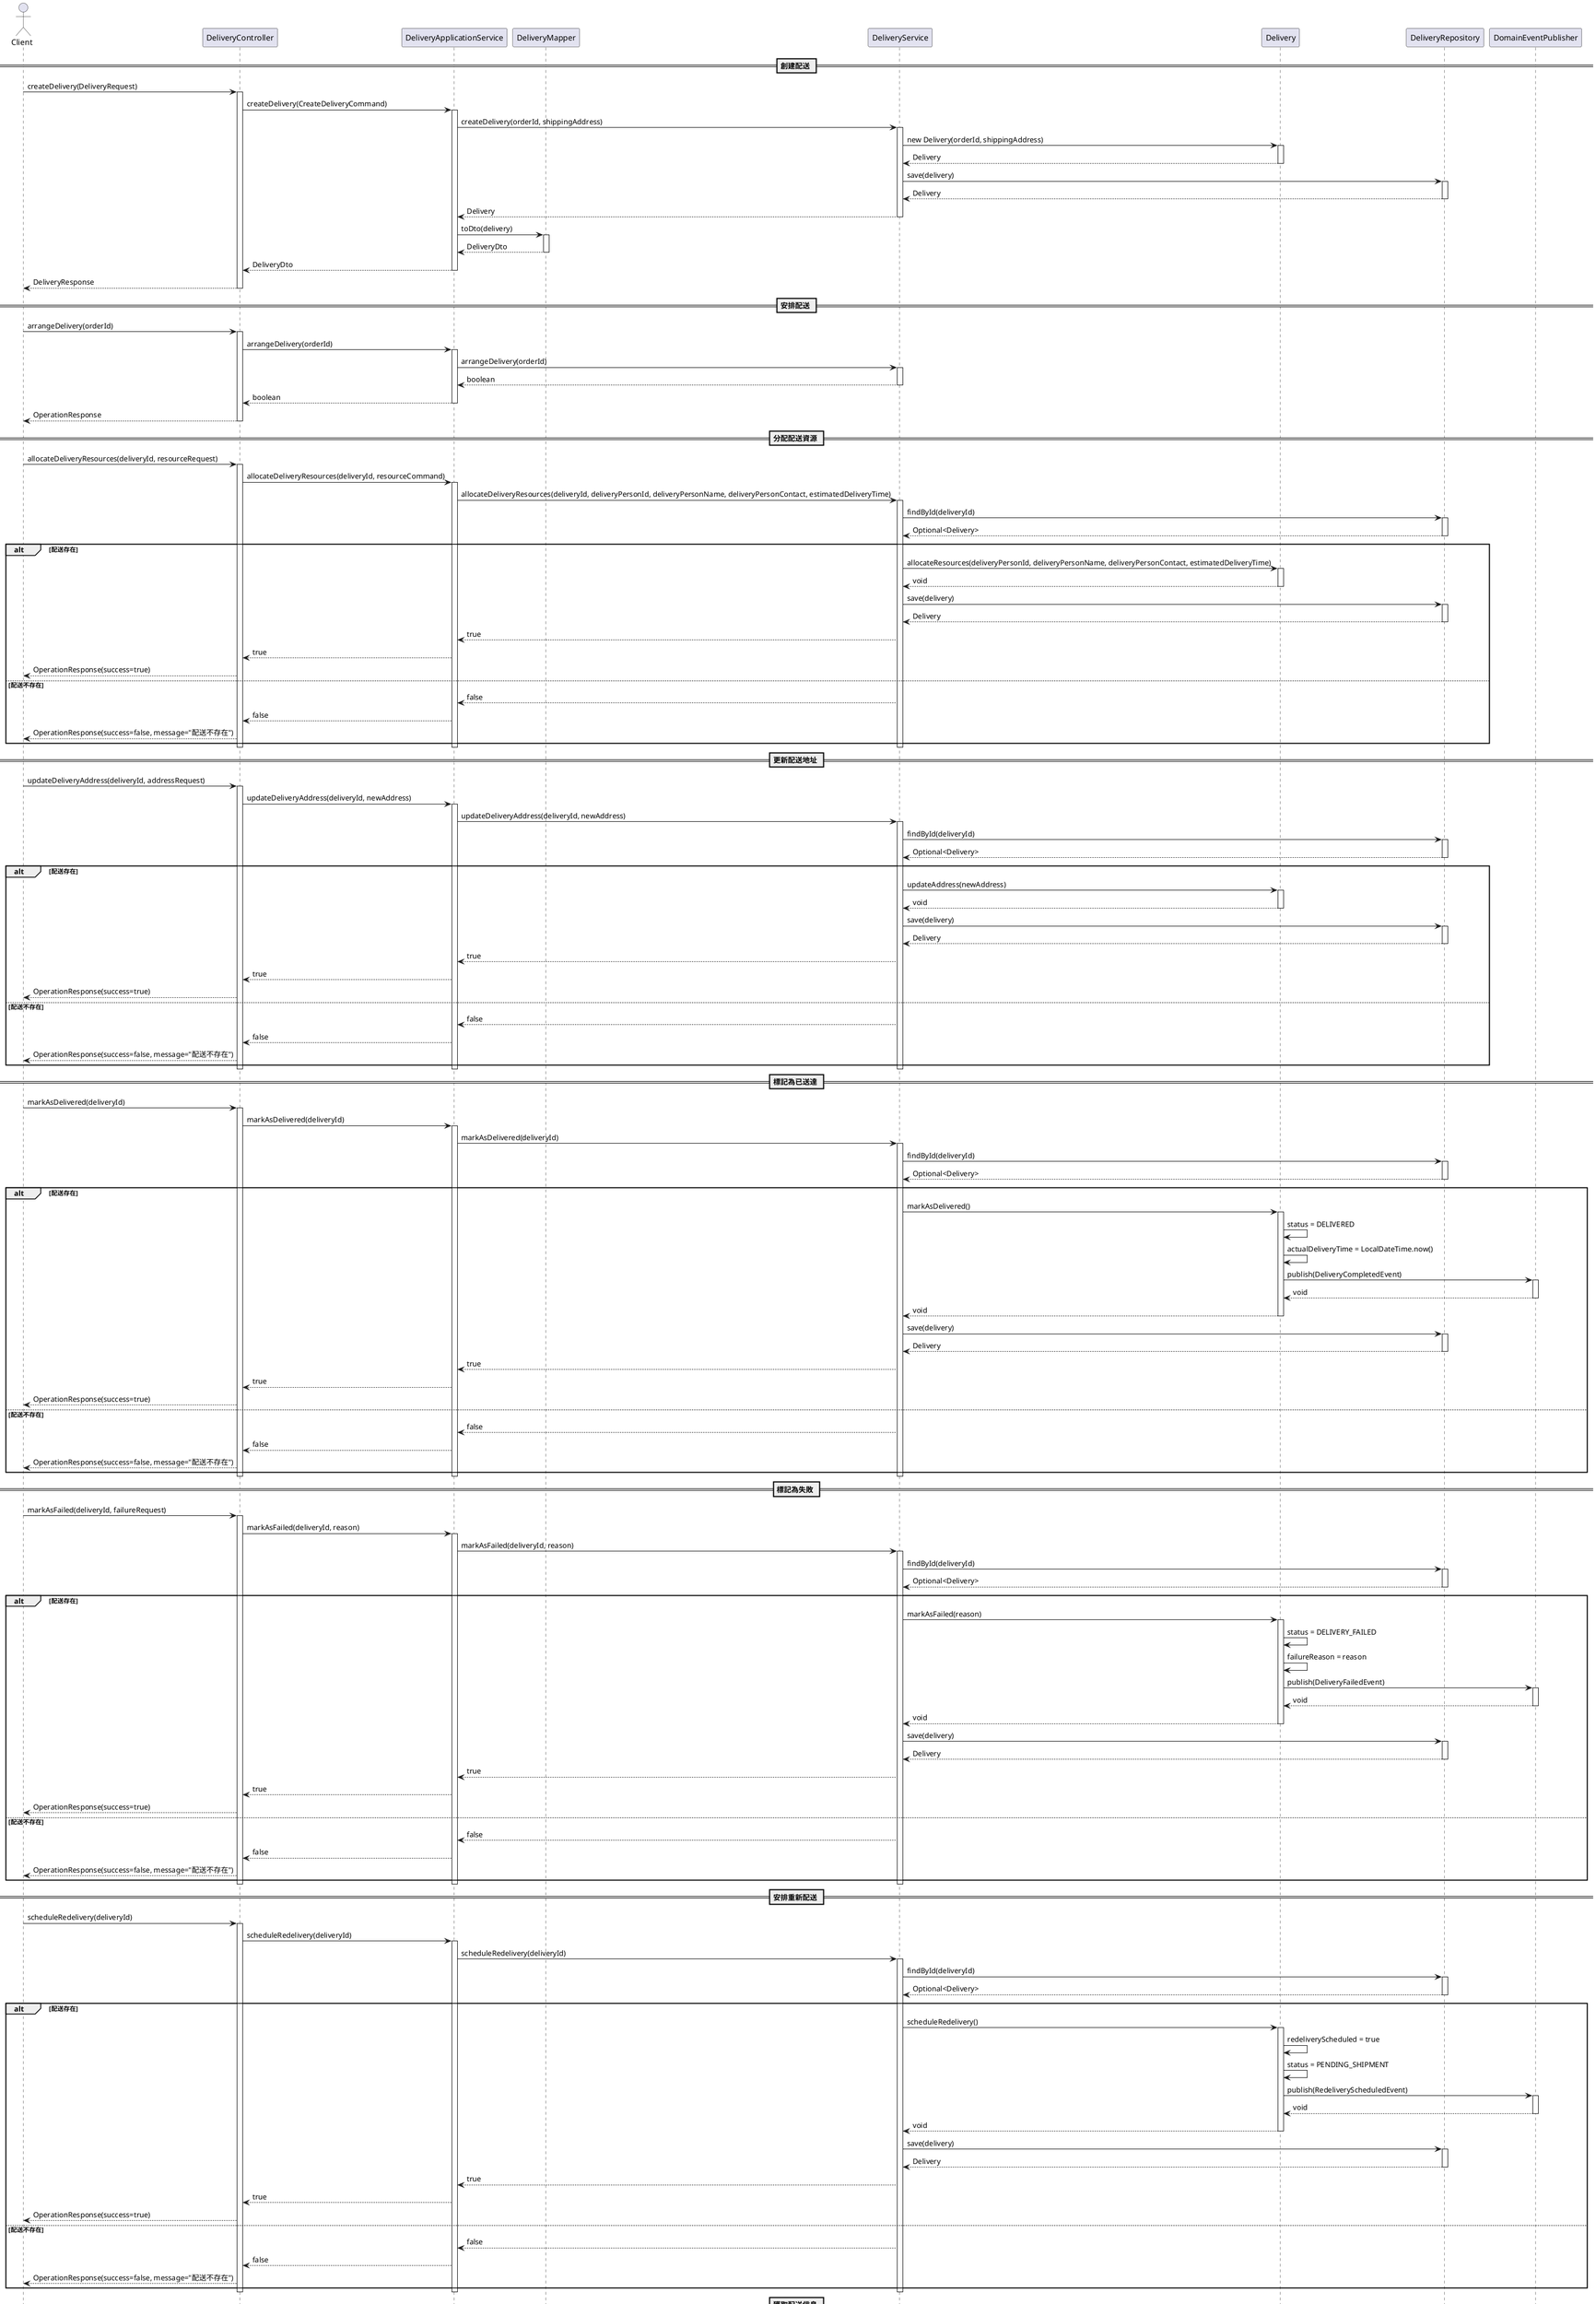 @startuml 配送處理時序圖
skinparam responseMessageBelowArrow true

actor "Client" as C
participant "DeliveryController" as DC
participant "DeliveryApplicationService" as DAS
participant "DeliveryMapper" as DM
participant "DeliveryService" as DS
participant "Delivery" as D
participant "DeliveryRepository" as DR
participant "DomainEventPublisher" as DEP

== 創建配送 ==
C -> DC: createDelivery(DeliveryRequest)
activate DC

DC -> DAS: createDelivery(CreateDeliveryCommand)
activate DAS

DAS -> DS: createDelivery(orderId, shippingAddress)
activate DS
DS -> D: new Delivery(orderId, shippingAddress)
activate D
D --> DS: Delivery
deactivate D
DS -> DR: save(delivery)
activate DR
DR --> DS: Delivery
deactivate DR
DS --> DAS: Delivery
deactivate DS

DAS -> DM: toDto(delivery)
activate DM
DM --> DAS: DeliveryDto
deactivate DM

DAS --> DC: DeliveryDto
deactivate DAS

DC --> C: DeliveryResponse
deactivate DC

== 安排配送 ==
C -> DC: arrangeDelivery(orderId)
activate DC

DC -> DAS: arrangeDelivery(orderId)
activate DAS

DAS -> DS: arrangeDelivery(orderId)
activate DS
DS --> DAS: boolean
deactivate DS

DAS --> DC: boolean
deactivate DAS

DC --> C: OperationResponse
deactivate DC

== 分配配送資源 ==
C -> DC: allocateDeliveryResources(deliveryId, resourceRequest)
activate DC

DC -> DAS: allocateDeliveryResources(deliveryId, resourceCommand)
activate DAS

DAS -> DS: allocateDeliveryResources(deliveryId, deliveryPersonId, deliveryPersonName, deliveryPersonContact, estimatedDeliveryTime)
activate DS
DS -> DR: findById(deliveryId)
activate DR
DR --> DS: Optional<Delivery>
deactivate DR

alt 配送存在
  DS -> D: allocateResources(deliveryPersonId, deliveryPersonName, deliveryPersonContact, estimatedDeliveryTime)
  activate D
  D --> DS: void
  deactivate D
  
  DS -> DR: save(delivery)
  activate DR
  DR --> DS: Delivery
  deactivate DR
  
  DS --> DAS: true
  DAS --> DC: true
  DC --> C: OperationResponse(success=true)
else 配送不存在
  DS --> DAS: false
  DAS --> DC: false
  DC --> C: OperationResponse(success=false, message="配送不存在")
end
deactivate DS
deactivate DAS
deactivate DC

== 更新配送地址 ==
C -> DC: updateDeliveryAddress(deliveryId, addressRequest)
activate DC

DC -> DAS: updateDeliveryAddress(deliveryId, newAddress)
activate DAS

DAS -> DS: updateDeliveryAddress(deliveryId, newAddress)
activate DS
DS -> DR: findById(deliveryId)
activate DR
DR --> DS: Optional<Delivery>
deactivate DR

alt 配送存在
  DS -> D: updateAddress(newAddress)
  activate D
  D --> DS: void
  deactivate D
  
  DS -> DR: save(delivery)
  activate DR
  DR --> DS: Delivery
  deactivate DR
  
  DS --> DAS: true
  DAS --> DC: true
  DC --> C: OperationResponse(success=true)
else 配送不存在
  DS --> DAS: false
  DAS --> DC: false
  DC --> C: OperationResponse(success=false, message="配送不存在")
end
deactivate DS
deactivate DAS
deactivate DC

== 標記為已送達 ==
C -> DC: markAsDelivered(deliveryId)
activate DC

DC -> DAS: markAsDelivered(deliveryId)
activate DAS

DAS -> DS: markAsDelivered(deliveryId)
activate DS
DS -> DR: findById(deliveryId)
activate DR
DR --> DS: Optional<Delivery>
deactivate DR

alt 配送存在
  DS -> D: markAsDelivered()
  activate D
  D -> D: status = DELIVERED
  D -> D: actualDeliveryTime = LocalDateTime.now()
  D -> DEP: publish(DeliveryCompletedEvent)
  activate DEP
  DEP --> D: void
  deactivate DEP
  D --> DS: void
  deactivate D
  
  DS -> DR: save(delivery)
  activate DR
  DR --> DS: Delivery
  deactivate DR
  
  DS --> DAS: true
  DAS --> DC: true
  DC --> C: OperationResponse(success=true)
else 配送不存在
  DS --> DAS: false
  DAS --> DC: false
  DC --> C: OperationResponse(success=false, message="配送不存在")
end
deactivate DS
deactivate DAS
deactivate DC

== 標記為失敗 ==
C -> DC: markAsFailed(deliveryId, failureRequest)
activate DC

DC -> DAS: markAsFailed(deliveryId, reason)
activate DAS

DAS -> DS: markAsFailed(deliveryId, reason)
activate DS
DS -> DR: findById(deliveryId)
activate DR
DR --> DS: Optional<Delivery>
deactivate DR

alt 配送存在
  DS -> D: markAsFailed(reason)
  activate D
  D -> D: status = DELIVERY_FAILED
  D -> D: failureReason = reason
  D -> DEP: publish(DeliveryFailedEvent)
  activate DEP
  DEP --> D: void
  deactivate DEP
  D --> DS: void
  deactivate D
  
  DS -> DR: save(delivery)
  activate DR
  DR --> DS: Delivery
  deactivate DR
  
  DS --> DAS: true
  DAS --> DC: true
  DC --> C: OperationResponse(success=true)
else 配送不存在
  DS --> DAS: false
  DAS --> DC: false
  DC --> C: OperationResponse(success=false, message="配送不存在")
end
deactivate DS
deactivate DAS
deactivate DC

== 安排重新配送 ==
C -> DC: scheduleRedelivery(deliveryId)
activate DC

DC -> DAS: scheduleRedelivery(deliveryId)
activate DAS

DAS -> DS: scheduleRedelivery(deliveryId)
activate DS
DS -> DR: findById(deliveryId)
activate DR
DR --> DS: Optional<Delivery>
deactivate DR

alt 配送存在
  DS -> D: scheduleRedelivery()
  activate D
  D -> D: redeliveryScheduled = true
  D -> D: status = PENDING_SHIPMENT
  D -> DEP: publish(RedeliveryScheduledEvent)
  activate DEP
  DEP --> D: void
  deactivate DEP
  D --> DS: void
  deactivate D
  
  DS -> DR: save(delivery)
  activate DR
  DR --> DS: Delivery
  deactivate DR
  
  DS --> DAS: true
  DAS --> DC: true
  DC --> C: OperationResponse(success=true)
else 配送不存在
  DS --> DAS: false
  DAS --> DC: false
  DC --> C: OperationResponse(success=false, message="配送不存在")
end
deactivate DS
deactivate DAS
deactivate DC

== 獲取配送信息 ==
C -> DC: getDelivery(deliveryId)
activate DC

DC -> DAS: getDelivery(deliveryId)
activate DAS

DAS -> DS: getDelivery(deliveryId)
activate DS
DS -> DR: findById(deliveryId)
activate DR
DR --> DS: Optional<Delivery>
deactivate DR

alt 配送存在
  DS --> DAS: Optional<Delivery>
  DAS -> DM: toDto(delivery)
  activate DM
  DM --> DAS: DeliveryDto
  deactivate DM
  DAS --> DC: DeliveryDto
  DC --> C: DeliveryResponse
else 配送不存在
  DS --> DAS: Optional.empty()
  DAS --> DC: null
  DC --> C: ErrorResponse(404, "配送不存在")
end
deactivate DS
deactivate DAS
deactivate DC

@enduml